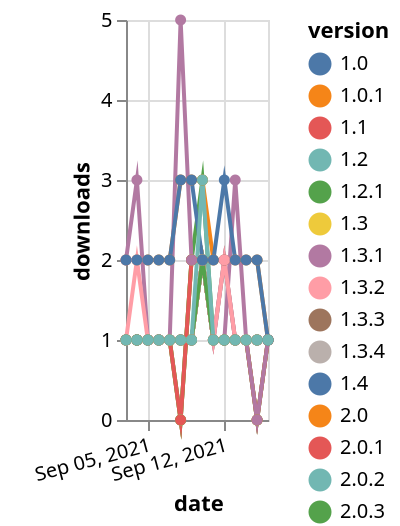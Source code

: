 {"$schema": "https://vega.github.io/schema/vega-lite/v5.json", "description": "A simple bar chart with embedded data.", "data": {"values": [{"date": "2021-09-03", "total": 292, "delta": 1, "version": "2.0.2"}, {"date": "2021-09-04", "total": 293, "delta": 1, "version": "2.0.2"}, {"date": "2021-09-05", "total": 294, "delta": 1, "version": "2.0.2"}, {"date": "2021-09-06", "total": 295, "delta": 1, "version": "2.0.2"}, {"date": "2021-09-07", "total": 296, "delta": 1, "version": "2.0.2"}, {"date": "2021-09-08", "total": 296, "delta": 0, "version": "2.0.2"}, {"date": "2021-09-09", "total": 298, "delta": 2, "version": "2.0.2"}, {"date": "2021-09-10", "total": 300, "delta": 2, "version": "2.0.2"}, {"date": "2021-09-11", "total": 301, "delta": 1, "version": "2.0.2"}, {"date": "2021-09-12", "total": 302, "delta": 1, "version": "2.0.2"}, {"date": "2021-09-13", "total": 303, "delta": 1, "version": "2.0.2"}, {"date": "2021-09-14", "total": 304, "delta": 1, "version": "2.0.2"}, {"date": "2021-09-15", "total": 304, "delta": 0, "version": "2.0.2"}, {"date": "2021-09-16", "total": 305, "delta": 1, "version": "2.0.2"}, {"date": "2021-09-03", "total": 207, "delta": 1, "version": "2.0.4"}, {"date": "2021-09-04", "total": 208, "delta": 1, "version": "2.0.4"}, {"date": "2021-09-05", "total": 209, "delta": 1, "version": "2.0.4"}, {"date": "2021-09-06", "total": 210, "delta": 1, "version": "2.0.4"}, {"date": "2021-09-07", "total": 211, "delta": 1, "version": "2.0.4"}, {"date": "2021-09-08", "total": 211, "delta": 0, "version": "2.0.4"}, {"date": "2021-09-09", "total": 213, "delta": 2, "version": "2.0.4"}, {"date": "2021-09-10", "total": 215, "delta": 2, "version": "2.0.4"}, {"date": "2021-09-11", "total": 216, "delta": 1, "version": "2.0.4"}, {"date": "2021-09-12", "total": 217, "delta": 1, "version": "2.0.4"}, {"date": "2021-09-13", "total": 218, "delta": 1, "version": "2.0.4"}, {"date": "2021-09-14", "total": 219, "delta": 1, "version": "2.0.4"}, {"date": "2021-09-15", "total": 219, "delta": 0, "version": "2.0.4"}, {"date": "2021-09-16", "total": 220, "delta": 1, "version": "2.0.4"}, {"date": "2021-09-03", "total": 355, "delta": 1, "version": "2.0"}, {"date": "2021-09-04", "total": 356, "delta": 1, "version": "2.0"}, {"date": "2021-09-05", "total": 357, "delta": 1, "version": "2.0"}, {"date": "2021-09-06", "total": 358, "delta": 1, "version": "2.0"}, {"date": "2021-09-07", "total": 359, "delta": 1, "version": "2.0"}, {"date": "2021-09-08", "total": 360, "delta": 1, "version": "2.0"}, {"date": "2021-09-09", "total": 361, "delta": 1, "version": "2.0"}, {"date": "2021-09-10", "total": 363, "delta": 2, "version": "2.0"}, {"date": "2021-09-11", "total": 364, "delta": 1, "version": "2.0"}, {"date": "2021-09-12", "total": 365, "delta": 1, "version": "2.0"}, {"date": "2021-09-13", "total": 366, "delta": 1, "version": "2.0"}, {"date": "2021-09-14", "total": 367, "delta": 1, "version": "2.0"}, {"date": "2021-09-15", "total": 368, "delta": 1, "version": "2.0"}, {"date": "2021-09-16", "total": 369, "delta": 1, "version": "2.0"}, {"date": "2021-09-03", "total": 268, "delta": 1, "version": "1.1"}, {"date": "2021-09-04", "total": 269, "delta": 1, "version": "1.1"}, {"date": "2021-09-05", "total": 270, "delta": 1, "version": "1.1"}, {"date": "2021-09-06", "total": 271, "delta": 1, "version": "1.1"}, {"date": "2021-09-07", "total": 272, "delta": 1, "version": "1.1"}, {"date": "2021-09-08", "total": 273, "delta": 1, "version": "1.1"}, {"date": "2021-09-09", "total": 274, "delta": 1, "version": "1.1"}, {"date": "2021-09-10", "total": 276, "delta": 2, "version": "1.1"}, {"date": "2021-09-11", "total": 277, "delta": 1, "version": "1.1"}, {"date": "2021-09-12", "total": 278, "delta": 1, "version": "1.1"}, {"date": "2021-09-13", "total": 279, "delta": 1, "version": "1.1"}, {"date": "2021-09-14", "total": 280, "delta": 1, "version": "1.1"}, {"date": "2021-09-15", "total": 281, "delta": 1, "version": "1.1"}, {"date": "2021-09-16", "total": 282, "delta": 1, "version": "1.1"}, {"date": "2021-09-03", "total": 257, "delta": 1, "version": "2.0.3"}, {"date": "2021-09-04", "total": 258, "delta": 1, "version": "2.0.3"}, {"date": "2021-09-05", "total": 259, "delta": 1, "version": "2.0.3"}, {"date": "2021-09-06", "total": 260, "delta": 1, "version": "2.0.3"}, {"date": "2021-09-07", "total": 261, "delta": 1, "version": "2.0.3"}, {"date": "2021-09-08", "total": 261, "delta": 0, "version": "2.0.3"}, {"date": "2021-09-09", "total": 263, "delta": 2, "version": "2.0.3"}, {"date": "2021-09-10", "total": 266, "delta": 3, "version": "2.0.3"}, {"date": "2021-09-11", "total": 267, "delta": 1, "version": "2.0.3"}, {"date": "2021-09-12", "total": 268, "delta": 1, "version": "2.0.3"}, {"date": "2021-09-13", "total": 269, "delta": 1, "version": "2.0.3"}, {"date": "2021-09-14", "total": 270, "delta": 1, "version": "2.0.3"}, {"date": "2021-09-15", "total": 270, "delta": 0, "version": "2.0.3"}, {"date": "2021-09-16", "total": 271, "delta": 1, "version": "2.0.3"}, {"date": "2021-09-03", "total": 161, "delta": 1, "version": "1.4"}, {"date": "2021-09-04", "total": 162, "delta": 1, "version": "1.4"}, {"date": "2021-09-05", "total": 163, "delta": 1, "version": "1.4"}, {"date": "2021-09-06", "total": 164, "delta": 1, "version": "1.4"}, {"date": "2021-09-07", "total": 165, "delta": 1, "version": "1.4"}, {"date": "2021-09-08", "total": 166, "delta": 1, "version": "1.4"}, {"date": "2021-09-09", "total": 167, "delta": 1, "version": "1.4"}, {"date": "2021-09-10", "total": 169, "delta": 2, "version": "1.4"}, {"date": "2021-09-11", "total": 170, "delta": 1, "version": "1.4"}, {"date": "2021-09-12", "total": 171, "delta": 1, "version": "1.4"}, {"date": "2021-09-13", "total": 172, "delta": 1, "version": "1.4"}, {"date": "2021-09-14", "total": 173, "delta": 1, "version": "1.4"}, {"date": "2021-09-15", "total": 174, "delta": 1, "version": "1.4"}, {"date": "2021-09-16", "total": 175, "delta": 1, "version": "1.4"}, {"date": "2021-09-03", "total": 2602, "delta": 2, "version": "1.0.1"}, {"date": "2021-09-04", "total": 2604, "delta": 2, "version": "1.0.1"}, {"date": "2021-09-05", "total": 2606, "delta": 2, "version": "1.0.1"}, {"date": "2021-09-06", "total": 2608, "delta": 2, "version": "1.0.1"}, {"date": "2021-09-07", "total": 2610, "delta": 2, "version": "1.0.1"}, {"date": "2021-09-08", "total": 2613, "delta": 3, "version": "1.0.1"}, {"date": "2021-09-09", "total": 2616, "delta": 3, "version": "1.0.1"}, {"date": "2021-09-10", "total": 2619, "delta": 3, "version": "1.0.1"}, {"date": "2021-09-11", "total": 2621, "delta": 2, "version": "1.0.1"}, {"date": "2021-09-12", "total": 2623, "delta": 2, "version": "1.0.1"}, {"date": "2021-09-13", "total": 2625, "delta": 2, "version": "1.0.1"}, {"date": "2021-09-14", "total": 2627, "delta": 2, "version": "1.0.1"}, {"date": "2021-09-15", "total": 2629, "delta": 2, "version": "1.0.1"}, {"date": "2021-09-16", "total": 2630, "delta": 1, "version": "1.0.1"}, {"date": "2021-09-03", "total": 199, "delta": 1, "version": "1.3.3"}, {"date": "2021-09-04", "total": 200, "delta": 1, "version": "1.3.3"}, {"date": "2021-09-05", "total": 201, "delta": 1, "version": "1.3.3"}, {"date": "2021-09-06", "total": 202, "delta": 1, "version": "1.3.3"}, {"date": "2021-09-07", "total": 203, "delta": 1, "version": "1.3.3"}, {"date": "2021-09-08", "total": 204, "delta": 1, "version": "1.3.3"}, {"date": "2021-09-09", "total": 205, "delta": 1, "version": "1.3.3"}, {"date": "2021-09-10", "total": 207, "delta": 2, "version": "1.3.3"}, {"date": "2021-09-11", "total": 208, "delta": 1, "version": "1.3.3"}, {"date": "2021-09-12", "total": 210, "delta": 2, "version": "1.3.3"}, {"date": "2021-09-13", "total": 211, "delta": 1, "version": "1.3.3"}, {"date": "2021-09-14", "total": 212, "delta": 1, "version": "1.3.3"}, {"date": "2021-09-15", "total": 213, "delta": 1, "version": "1.3.3"}, {"date": "2021-09-16", "total": 214, "delta": 1, "version": "1.3.3"}, {"date": "2021-09-03", "total": 197, "delta": 1, "version": "1.3"}, {"date": "2021-09-04", "total": 198, "delta": 1, "version": "1.3"}, {"date": "2021-09-05", "total": 199, "delta": 1, "version": "1.3"}, {"date": "2021-09-06", "total": 200, "delta": 1, "version": "1.3"}, {"date": "2021-09-07", "total": 201, "delta": 1, "version": "1.3"}, {"date": "2021-09-08", "total": 202, "delta": 1, "version": "1.3"}, {"date": "2021-09-09", "total": 203, "delta": 1, "version": "1.3"}, {"date": "2021-09-10", "total": 205, "delta": 2, "version": "1.3"}, {"date": "2021-09-11", "total": 206, "delta": 1, "version": "1.3"}, {"date": "2021-09-12", "total": 207, "delta": 1, "version": "1.3"}, {"date": "2021-09-13", "total": 208, "delta": 1, "version": "1.3"}, {"date": "2021-09-14", "total": 209, "delta": 1, "version": "1.3"}, {"date": "2021-09-15", "total": 210, "delta": 1, "version": "1.3"}, {"date": "2021-09-16", "total": 211, "delta": 1, "version": "1.3"}, {"date": "2021-09-03", "total": 187, "delta": 1, "version": "2.0.1"}, {"date": "2021-09-04", "total": 188, "delta": 1, "version": "2.0.1"}, {"date": "2021-09-05", "total": 189, "delta": 1, "version": "2.0.1"}, {"date": "2021-09-06", "total": 190, "delta": 1, "version": "2.0.1"}, {"date": "2021-09-07", "total": 191, "delta": 1, "version": "2.0.1"}, {"date": "2021-09-08", "total": 191, "delta": 0, "version": "2.0.1"}, {"date": "2021-09-09", "total": 193, "delta": 2, "version": "2.0.1"}, {"date": "2021-09-10", "total": 195, "delta": 2, "version": "2.0.1"}, {"date": "2021-09-11", "total": 196, "delta": 1, "version": "2.0.1"}, {"date": "2021-09-12", "total": 197, "delta": 1, "version": "2.0.1"}, {"date": "2021-09-13", "total": 198, "delta": 1, "version": "2.0.1"}, {"date": "2021-09-14", "total": 199, "delta": 1, "version": "2.0.1"}, {"date": "2021-09-15", "total": 199, "delta": 0, "version": "2.0.1"}, {"date": "2021-09-16", "total": 200, "delta": 1, "version": "2.0.1"}, {"date": "2021-09-03", "total": 123, "delta": 2, "version": "2.0.5"}, {"date": "2021-09-04", "total": 126, "delta": 3, "version": "2.0.5"}, {"date": "2021-09-05", "total": 127, "delta": 1, "version": "2.0.5"}, {"date": "2021-09-06", "total": 128, "delta": 1, "version": "2.0.5"}, {"date": "2021-09-07", "total": 129, "delta": 1, "version": "2.0.5"}, {"date": "2021-09-08", "total": 134, "delta": 5, "version": "2.0.5"}, {"date": "2021-09-09", "total": 136, "delta": 2, "version": "2.0.5"}, {"date": "2021-09-10", "total": 138, "delta": 2, "version": "2.0.5"}, {"date": "2021-09-11", "total": 139, "delta": 1, "version": "2.0.5"}, {"date": "2021-09-12", "total": 140, "delta": 1, "version": "2.0.5"}, {"date": "2021-09-13", "total": 143, "delta": 3, "version": "2.0.5"}, {"date": "2021-09-14", "total": 144, "delta": 1, "version": "2.0.5"}, {"date": "2021-09-15", "total": 144, "delta": 0, "version": "2.0.5"}, {"date": "2021-09-16", "total": 145, "delta": 1, "version": "2.0.5"}, {"date": "2021-09-03", "total": 203, "delta": 1, "version": "1.3.1"}, {"date": "2021-09-04", "total": 204, "delta": 1, "version": "1.3.1"}, {"date": "2021-09-05", "total": 205, "delta": 1, "version": "1.3.1"}, {"date": "2021-09-06", "total": 206, "delta": 1, "version": "1.3.1"}, {"date": "2021-09-07", "total": 207, "delta": 1, "version": "1.3.1"}, {"date": "2021-09-08", "total": 208, "delta": 1, "version": "1.3.1"}, {"date": "2021-09-09", "total": 209, "delta": 1, "version": "1.3.1"}, {"date": "2021-09-10", "total": 211, "delta": 2, "version": "1.3.1"}, {"date": "2021-09-11", "total": 212, "delta": 1, "version": "1.3.1"}, {"date": "2021-09-12", "total": 214, "delta": 2, "version": "1.3.1"}, {"date": "2021-09-13", "total": 215, "delta": 1, "version": "1.3.1"}, {"date": "2021-09-14", "total": 216, "delta": 1, "version": "1.3.1"}, {"date": "2021-09-15", "total": 217, "delta": 1, "version": "1.3.1"}, {"date": "2021-09-16", "total": 218, "delta": 1, "version": "1.3.1"}, {"date": "2021-09-03", "total": 174, "delta": 1, "version": "1.3.4"}, {"date": "2021-09-04", "total": 175, "delta": 1, "version": "1.3.4"}, {"date": "2021-09-05", "total": 176, "delta": 1, "version": "1.3.4"}, {"date": "2021-09-06", "total": 177, "delta": 1, "version": "1.3.4"}, {"date": "2021-09-07", "total": 178, "delta": 1, "version": "1.3.4"}, {"date": "2021-09-08", "total": 179, "delta": 1, "version": "1.3.4"}, {"date": "2021-09-09", "total": 180, "delta": 1, "version": "1.3.4"}, {"date": "2021-09-10", "total": 182, "delta": 2, "version": "1.3.4"}, {"date": "2021-09-11", "total": 183, "delta": 1, "version": "1.3.4"}, {"date": "2021-09-12", "total": 184, "delta": 1, "version": "1.3.4"}, {"date": "2021-09-13", "total": 185, "delta": 1, "version": "1.3.4"}, {"date": "2021-09-14", "total": 186, "delta": 1, "version": "1.3.4"}, {"date": "2021-09-15", "total": 187, "delta": 1, "version": "1.3.4"}, {"date": "2021-09-16", "total": 188, "delta": 1, "version": "1.3.4"}, {"date": "2021-09-03", "total": 194, "delta": 1, "version": "1.3.2"}, {"date": "2021-09-04", "total": 196, "delta": 2, "version": "1.3.2"}, {"date": "2021-09-05", "total": 197, "delta": 1, "version": "1.3.2"}, {"date": "2021-09-06", "total": 198, "delta": 1, "version": "1.3.2"}, {"date": "2021-09-07", "total": 199, "delta": 1, "version": "1.3.2"}, {"date": "2021-09-08", "total": 200, "delta": 1, "version": "1.3.2"}, {"date": "2021-09-09", "total": 201, "delta": 1, "version": "1.3.2"}, {"date": "2021-09-10", "total": 203, "delta": 2, "version": "1.3.2"}, {"date": "2021-09-11", "total": 204, "delta": 1, "version": "1.3.2"}, {"date": "2021-09-12", "total": 206, "delta": 2, "version": "1.3.2"}, {"date": "2021-09-13", "total": 207, "delta": 1, "version": "1.3.2"}, {"date": "2021-09-14", "total": 208, "delta": 1, "version": "1.3.2"}, {"date": "2021-09-15", "total": 209, "delta": 1, "version": "1.3.2"}, {"date": "2021-09-16", "total": 210, "delta": 1, "version": "1.3.2"}, {"date": "2021-09-03", "total": 209, "delta": 1, "version": "1.2.1"}, {"date": "2021-09-04", "total": 210, "delta": 1, "version": "1.2.1"}, {"date": "2021-09-05", "total": 211, "delta": 1, "version": "1.2.1"}, {"date": "2021-09-06", "total": 212, "delta": 1, "version": "1.2.1"}, {"date": "2021-09-07", "total": 213, "delta": 1, "version": "1.2.1"}, {"date": "2021-09-08", "total": 214, "delta": 1, "version": "1.2.1"}, {"date": "2021-09-09", "total": 215, "delta": 1, "version": "1.2.1"}, {"date": "2021-09-10", "total": 217, "delta": 2, "version": "1.2.1"}, {"date": "2021-09-11", "total": 218, "delta": 1, "version": "1.2.1"}, {"date": "2021-09-12", "total": 219, "delta": 1, "version": "1.2.1"}, {"date": "2021-09-13", "total": 220, "delta": 1, "version": "1.2.1"}, {"date": "2021-09-14", "total": 221, "delta": 1, "version": "1.2.1"}, {"date": "2021-09-15", "total": 222, "delta": 1, "version": "1.2.1"}, {"date": "2021-09-16", "total": 223, "delta": 1, "version": "1.2.1"}, {"date": "2021-09-03", "total": 2361, "delta": 2, "version": "1.0"}, {"date": "2021-09-04", "total": 2363, "delta": 2, "version": "1.0"}, {"date": "2021-09-05", "total": 2365, "delta": 2, "version": "1.0"}, {"date": "2021-09-06", "total": 2367, "delta": 2, "version": "1.0"}, {"date": "2021-09-07", "total": 2369, "delta": 2, "version": "1.0"}, {"date": "2021-09-08", "total": 2372, "delta": 3, "version": "1.0"}, {"date": "2021-09-09", "total": 2375, "delta": 3, "version": "1.0"}, {"date": "2021-09-10", "total": 2377, "delta": 2, "version": "1.0"}, {"date": "2021-09-11", "total": 2379, "delta": 2, "version": "1.0"}, {"date": "2021-09-12", "total": 2382, "delta": 3, "version": "1.0"}, {"date": "2021-09-13", "total": 2384, "delta": 2, "version": "1.0"}, {"date": "2021-09-14", "total": 2386, "delta": 2, "version": "1.0"}, {"date": "2021-09-15", "total": 2388, "delta": 2, "version": "1.0"}, {"date": "2021-09-16", "total": 2389, "delta": 1, "version": "1.0"}, {"date": "2021-09-03", "total": 347, "delta": 1, "version": "1.2"}, {"date": "2021-09-04", "total": 348, "delta": 1, "version": "1.2"}, {"date": "2021-09-05", "total": 349, "delta": 1, "version": "1.2"}, {"date": "2021-09-06", "total": 350, "delta": 1, "version": "1.2"}, {"date": "2021-09-07", "total": 351, "delta": 1, "version": "1.2"}, {"date": "2021-09-08", "total": 352, "delta": 1, "version": "1.2"}, {"date": "2021-09-09", "total": 353, "delta": 1, "version": "1.2"}, {"date": "2021-09-10", "total": 356, "delta": 3, "version": "1.2"}, {"date": "2021-09-11", "total": 357, "delta": 1, "version": "1.2"}, {"date": "2021-09-12", "total": 358, "delta": 1, "version": "1.2"}, {"date": "2021-09-13", "total": 359, "delta": 1, "version": "1.2"}, {"date": "2021-09-14", "total": 360, "delta": 1, "version": "1.2"}, {"date": "2021-09-15", "total": 361, "delta": 1, "version": "1.2"}, {"date": "2021-09-16", "total": 362, "delta": 1, "version": "1.2"}]}, "width": "container", "mark": {"type": "line", "point": {"filled": true}}, "encoding": {"x": {"field": "date", "type": "temporal", "timeUnit": "yearmonthdate", "title": "date", "axis": {"labelAngle": -15}}, "y": {"field": "delta", "type": "quantitative", "title": "downloads"}, "color": {"field": "version", "type": "nominal"}, "tooltip": {"field": "delta"}}}